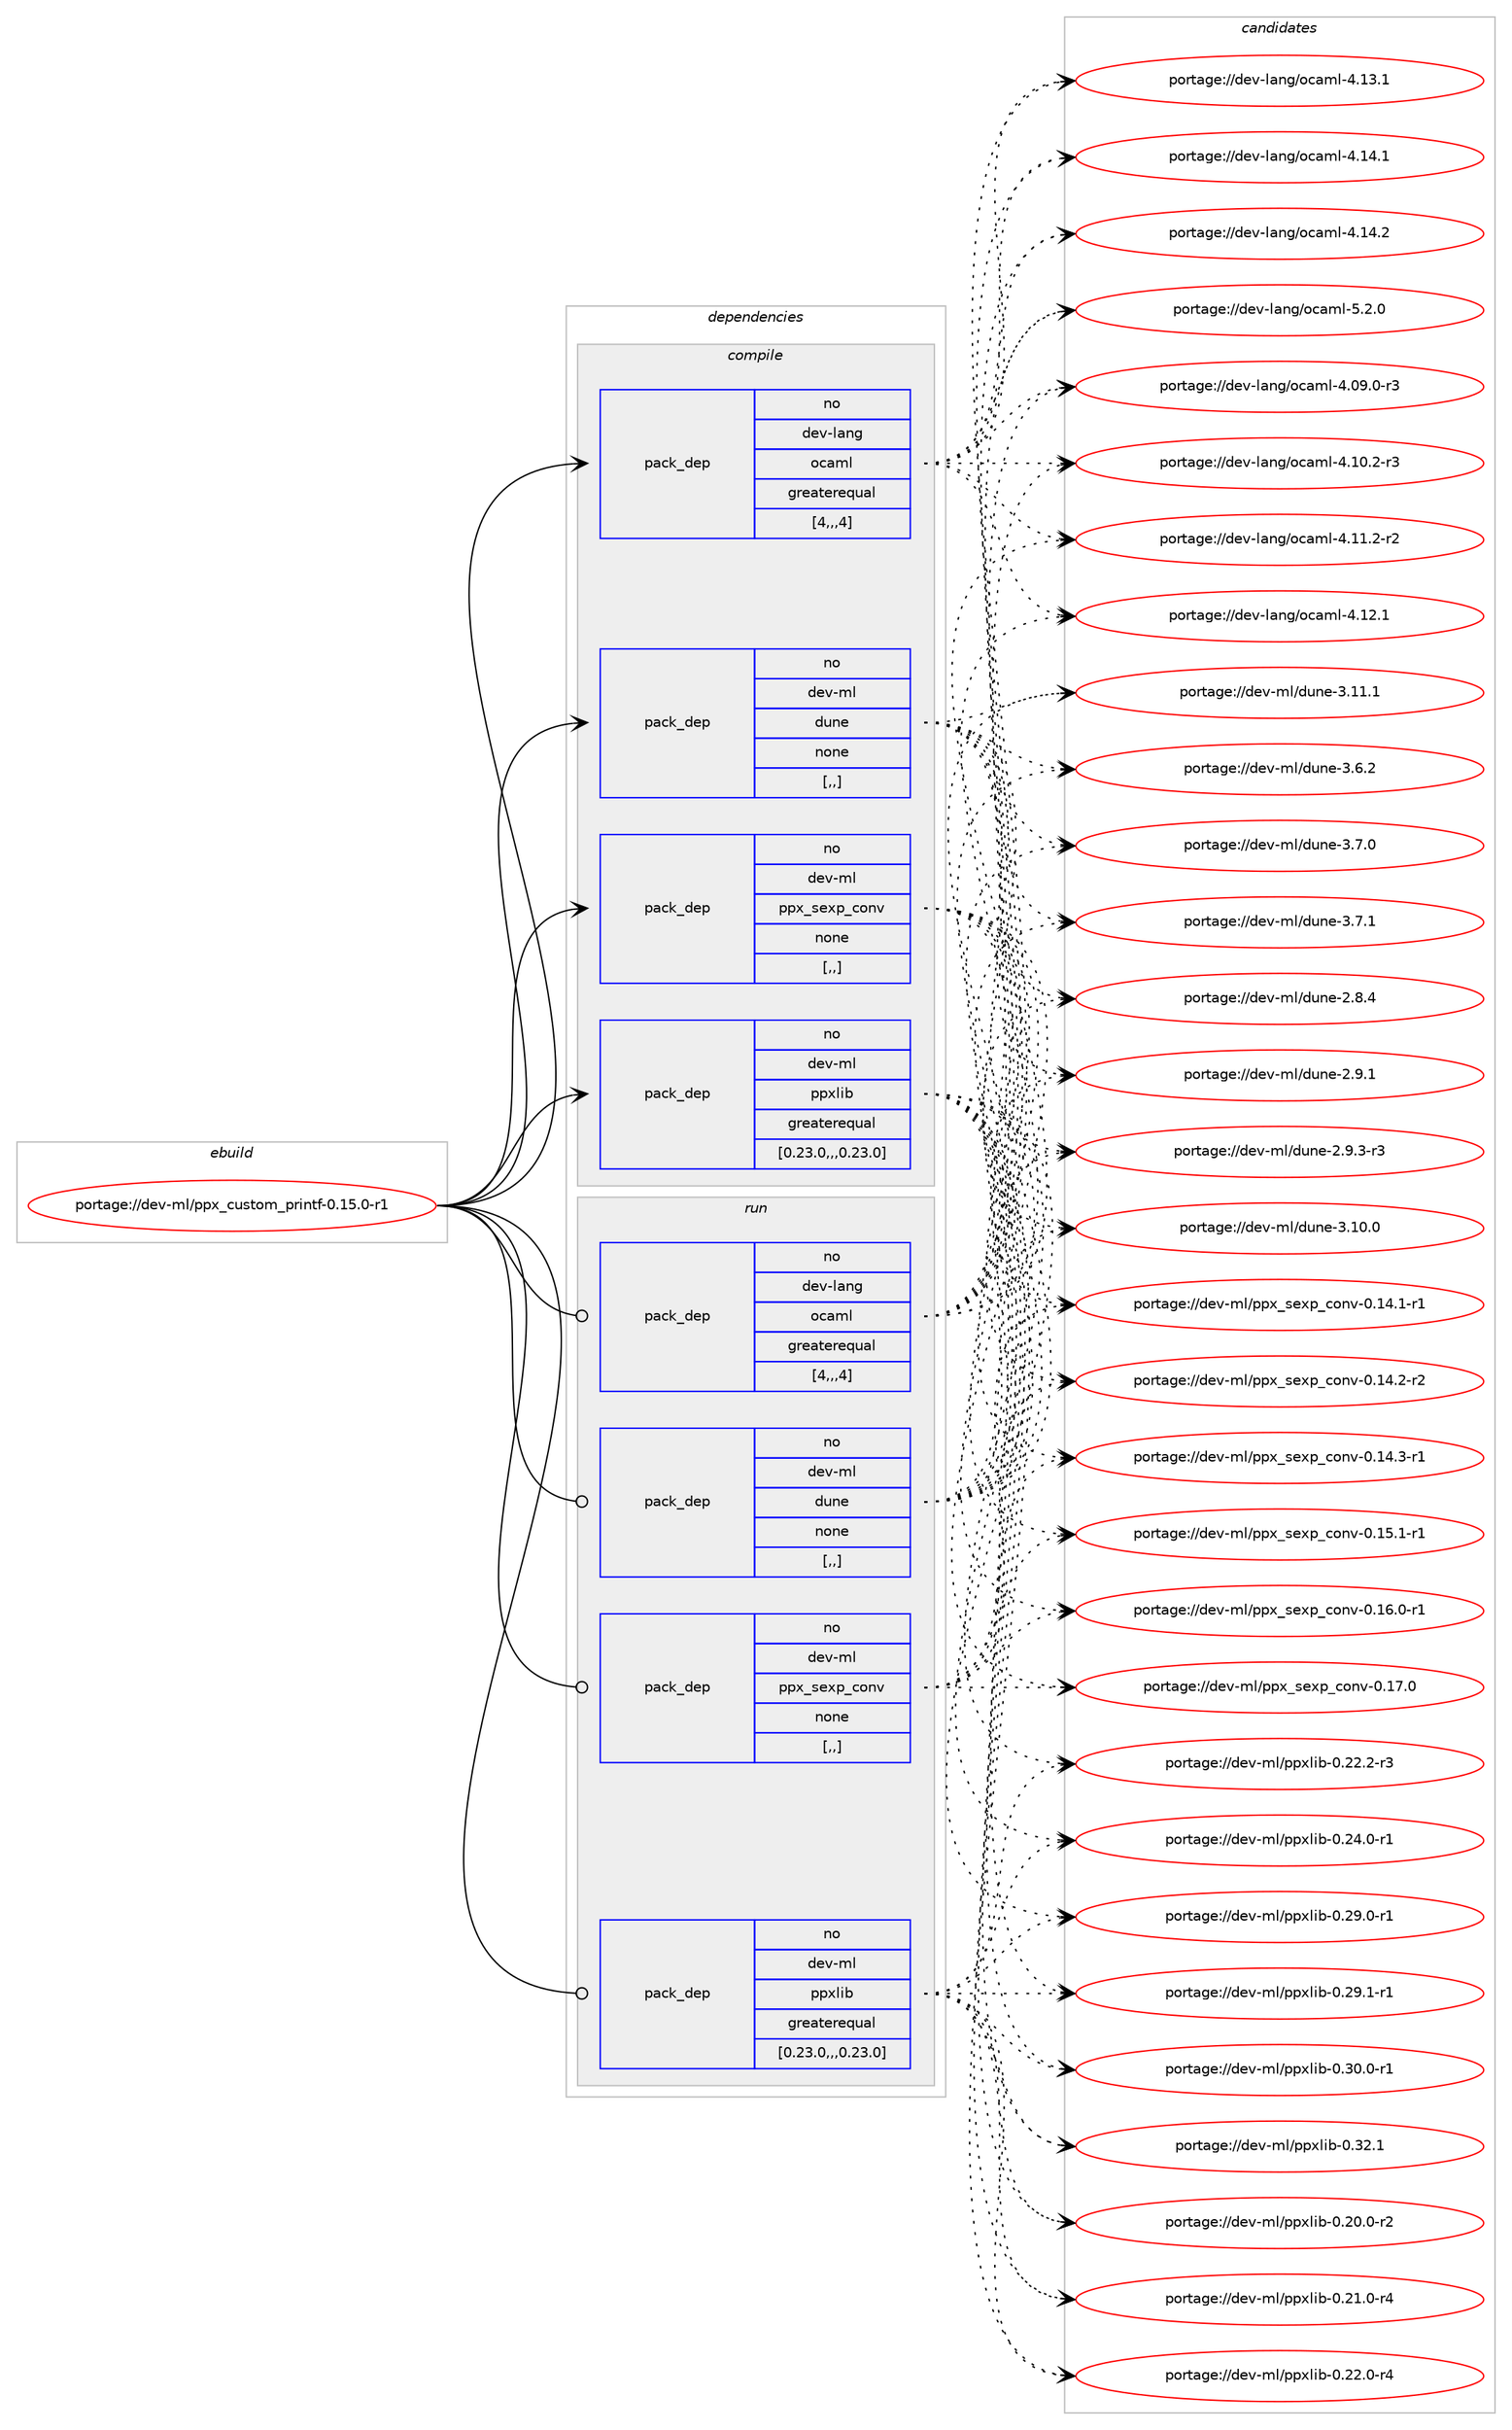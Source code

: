 digraph prolog {

# *************
# Graph options
# *************

newrank=true;
concentrate=true;
compound=true;
graph [rankdir=LR,fontname=Helvetica,fontsize=10,ranksep=1.5];#, ranksep=2.5, nodesep=0.2];
edge  [arrowhead=vee];
node  [fontname=Helvetica,fontsize=10];

# **********
# The ebuild
# **********

subgraph cluster_leftcol {
color=gray;
rank=same;
label=<<i>ebuild</i>>;
id [label="portage://dev-ml/ppx_custom_printf-0.15.0-r1", color=red, width=4, href="../dev-ml/ppx_custom_printf-0.15.0-r1.svg"];
}

# ****************
# The dependencies
# ****************

subgraph cluster_midcol {
color=gray;
label=<<i>dependencies</i>>;
subgraph cluster_compile {
fillcolor="#eeeeee";
style=filled;
label=<<i>compile</i>>;
subgraph pack89241 {
dependency119272 [label=<<TABLE BORDER="0" CELLBORDER="1" CELLSPACING="0" CELLPADDING="4" WIDTH="220"><TR><TD ROWSPAN="6" CELLPADDING="30">pack_dep</TD></TR><TR><TD WIDTH="110">no</TD></TR><TR><TD>dev-lang</TD></TR><TR><TD>ocaml</TD></TR><TR><TD>greaterequal</TD></TR><TR><TD>[4,,,4]</TD></TR></TABLE>>, shape=none, color=blue];
}
id:e -> dependency119272:w [weight=20,style="solid",arrowhead="vee"];
subgraph pack89242 {
dependency119273 [label=<<TABLE BORDER="0" CELLBORDER="1" CELLSPACING="0" CELLPADDING="4" WIDTH="220"><TR><TD ROWSPAN="6" CELLPADDING="30">pack_dep</TD></TR><TR><TD WIDTH="110">no</TD></TR><TR><TD>dev-ml</TD></TR><TR><TD>dune</TD></TR><TR><TD>none</TD></TR><TR><TD>[,,]</TD></TR></TABLE>>, shape=none, color=blue];
}
id:e -> dependency119273:w [weight=20,style="solid",arrowhead="vee"];
subgraph pack89243 {
dependency119274 [label=<<TABLE BORDER="0" CELLBORDER="1" CELLSPACING="0" CELLPADDING="4" WIDTH="220"><TR><TD ROWSPAN="6" CELLPADDING="30">pack_dep</TD></TR><TR><TD WIDTH="110">no</TD></TR><TR><TD>dev-ml</TD></TR><TR><TD>ppx_sexp_conv</TD></TR><TR><TD>none</TD></TR><TR><TD>[,,]</TD></TR></TABLE>>, shape=none, color=blue];
}
id:e -> dependency119274:w [weight=20,style="solid",arrowhead="vee"];
subgraph pack89244 {
dependency119275 [label=<<TABLE BORDER="0" CELLBORDER="1" CELLSPACING="0" CELLPADDING="4" WIDTH="220"><TR><TD ROWSPAN="6" CELLPADDING="30">pack_dep</TD></TR><TR><TD WIDTH="110">no</TD></TR><TR><TD>dev-ml</TD></TR><TR><TD>ppxlib</TD></TR><TR><TD>greaterequal</TD></TR><TR><TD>[0.23.0,,,0.23.0]</TD></TR></TABLE>>, shape=none, color=blue];
}
id:e -> dependency119275:w [weight=20,style="solid",arrowhead="vee"];
}
subgraph cluster_compileandrun {
fillcolor="#eeeeee";
style=filled;
label=<<i>compile and run</i>>;
}
subgraph cluster_run {
fillcolor="#eeeeee";
style=filled;
label=<<i>run</i>>;
subgraph pack89245 {
dependency119276 [label=<<TABLE BORDER="0" CELLBORDER="1" CELLSPACING="0" CELLPADDING="4" WIDTH="220"><TR><TD ROWSPAN="6" CELLPADDING="30">pack_dep</TD></TR><TR><TD WIDTH="110">no</TD></TR><TR><TD>dev-lang</TD></TR><TR><TD>ocaml</TD></TR><TR><TD>greaterequal</TD></TR><TR><TD>[4,,,4]</TD></TR></TABLE>>, shape=none, color=blue];
}
id:e -> dependency119276:w [weight=20,style="solid",arrowhead="odot"];
subgraph pack89246 {
dependency119277 [label=<<TABLE BORDER="0" CELLBORDER="1" CELLSPACING="0" CELLPADDING="4" WIDTH="220"><TR><TD ROWSPAN="6" CELLPADDING="30">pack_dep</TD></TR><TR><TD WIDTH="110">no</TD></TR><TR><TD>dev-ml</TD></TR><TR><TD>dune</TD></TR><TR><TD>none</TD></TR><TR><TD>[,,]</TD></TR></TABLE>>, shape=none, color=blue];
}
id:e -> dependency119277:w [weight=20,style="solid",arrowhead="odot"];
subgraph pack89247 {
dependency119278 [label=<<TABLE BORDER="0" CELLBORDER="1" CELLSPACING="0" CELLPADDING="4" WIDTH="220"><TR><TD ROWSPAN="6" CELLPADDING="30">pack_dep</TD></TR><TR><TD WIDTH="110">no</TD></TR><TR><TD>dev-ml</TD></TR><TR><TD>ppx_sexp_conv</TD></TR><TR><TD>none</TD></TR><TR><TD>[,,]</TD></TR></TABLE>>, shape=none, color=blue];
}
id:e -> dependency119278:w [weight=20,style="solid",arrowhead="odot"];
subgraph pack89248 {
dependency119279 [label=<<TABLE BORDER="0" CELLBORDER="1" CELLSPACING="0" CELLPADDING="4" WIDTH="220"><TR><TD ROWSPAN="6" CELLPADDING="30">pack_dep</TD></TR><TR><TD WIDTH="110">no</TD></TR><TR><TD>dev-ml</TD></TR><TR><TD>ppxlib</TD></TR><TR><TD>greaterequal</TD></TR><TR><TD>[0.23.0,,,0.23.0]</TD></TR></TABLE>>, shape=none, color=blue];
}
id:e -> dependency119279:w [weight=20,style="solid",arrowhead="odot"];
}
}

# **************
# The candidates
# **************

subgraph cluster_choices {
rank=same;
color=gray;
label=<<i>candidates</i>>;

subgraph choice89241 {
color=black;
nodesep=1;
choice1001011184510897110103471119997109108455246485746484511451 [label="portage://dev-lang/ocaml-4.09.0-r3", color=red, width=4,href="../dev-lang/ocaml-4.09.0-r3.svg"];
choice1001011184510897110103471119997109108455246494846504511451 [label="portage://dev-lang/ocaml-4.10.2-r3", color=red, width=4,href="../dev-lang/ocaml-4.10.2-r3.svg"];
choice1001011184510897110103471119997109108455246494946504511450 [label="portage://dev-lang/ocaml-4.11.2-r2", color=red, width=4,href="../dev-lang/ocaml-4.11.2-r2.svg"];
choice100101118451089711010347111999710910845524649504649 [label="portage://dev-lang/ocaml-4.12.1", color=red, width=4,href="../dev-lang/ocaml-4.12.1.svg"];
choice100101118451089711010347111999710910845524649514649 [label="portage://dev-lang/ocaml-4.13.1", color=red, width=4,href="../dev-lang/ocaml-4.13.1.svg"];
choice100101118451089711010347111999710910845524649524649 [label="portage://dev-lang/ocaml-4.14.1", color=red, width=4,href="../dev-lang/ocaml-4.14.1.svg"];
choice100101118451089711010347111999710910845524649524650 [label="portage://dev-lang/ocaml-4.14.2", color=red, width=4,href="../dev-lang/ocaml-4.14.2.svg"];
choice1001011184510897110103471119997109108455346504648 [label="portage://dev-lang/ocaml-5.2.0", color=red, width=4,href="../dev-lang/ocaml-5.2.0.svg"];
dependency119272:e -> choice1001011184510897110103471119997109108455246485746484511451:w [style=dotted,weight="100"];
dependency119272:e -> choice1001011184510897110103471119997109108455246494846504511451:w [style=dotted,weight="100"];
dependency119272:e -> choice1001011184510897110103471119997109108455246494946504511450:w [style=dotted,weight="100"];
dependency119272:e -> choice100101118451089711010347111999710910845524649504649:w [style=dotted,weight="100"];
dependency119272:e -> choice100101118451089711010347111999710910845524649514649:w [style=dotted,weight="100"];
dependency119272:e -> choice100101118451089711010347111999710910845524649524649:w [style=dotted,weight="100"];
dependency119272:e -> choice100101118451089711010347111999710910845524649524650:w [style=dotted,weight="100"];
dependency119272:e -> choice1001011184510897110103471119997109108455346504648:w [style=dotted,weight="100"];
}
subgraph choice89242 {
color=black;
nodesep=1;
choice1001011184510910847100117110101455046564652 [label="portage://dev-ml/dune-2.8.4", color=red, width=4,href="../dev-ml/dune-2.8.4.svg"];
choice1001011184510910847100117110101455046574649 [label="portage://dev-ml/dune-2.9.1", color=red, width=4,href="../dev-ml/dune-2.9.1.svg"];
choice10010111845109108471001171101014550465746514511451 [label="portage://dev-ml/dune-2.9.3-r3", color=red, width=4,href="../dev-ml/dune-2.9.3-r3.svg"];
choice100101118451091084710011711010145514649484648 [label="portage://dev-ml/dune-3.10.0", color=red, width=4,href="../dev-ml/dune-3.10.0.svg"];
choice100101118451091084710011711010145514649494649 [label="portage://dev-ml/dune-3.11.1", color=red, width=4,href="../dev-ml/dune-3.11.1.svg"];
choice1001011184510910847100117110101455146544650 [label="portage://dev-ml/dune-3.6.2", color=red, width=4,href="../dev-ml/dune-3.6.2.svg"];
choice1001011184510910847100117110101455146554648 [label="portage://dev-ml/dune-3.7.0", color=red, width=4,href="../dev-ml/dune-3.7.0.svg"];
choice1001011184510910847100117110101455146554649 [label="portage://dev-ml/dune-3.7.1", color=red, width=4,href="../dev-ml/dune-3.7.1.svg"];
dependency119273:e -> choice1001011184510910847100117110101455046564652:w [style=dotted,weight="100"];
dependency119273:e -> choice1001011184510910847100117110101455046574649:w [style=dotted,weight="100"];
dependency119273:e -> choice10010111845109108471001171101014550465746514511451:w [style=dotted,weight="100"];
dependency119273:e -> choice100101118451091084710011711010145514649484648:w [style=dotted,weight="100"];
dependency119273:e -> choice100101118451091084710011711010145514649494649:w [style=dotted,weight="100"];
dependency119273:e -> choice1001011184510910847100117110101455146544650:w [style=dotted,weight="100"];
dependency119273:e -> choice1001011184510910847100117110101455146554648:w [style=dotted,weight="100"];
dependency119273:e -> choice1001011184510910847100117110101455146554649:w [style=dotted,weight="100"];
}
subgraph choice89243 {
color=black;
nodesep=1;
choice1001011184510910847112112120951151011201129599111110118454846495246494511449 [label="portage://dev-ml/ppx_sexp_conv-0.14.1-r1", color=red, width=4,href="../dev-ml/ppx_sexp_conv-0.14.1-r1.svg"];
choice1001011184510910847112112120951151011201129599111110118454846495246504511450 [label="portage://dev-ml/ppx_sexp_conv-0.14.2-r2", color=red, width=4,href="../dev-ml/ppx_sexp_conv-0.14.2-r2.svg"];
choice1001011184510910847112112120951151011201129599111110118454846495246514511449 [label="portage://dev-ml/ppx_sexp_conv-0.14.3-r1", color=red, width=4,href="../dev-ml/ppx_sexp_conv-0.14.3-r1.svg"];
choice1001011184510910847112112120951151011201129599111110118454846495346494511449 [label="portage://dev-ml/ppx_sexp_conv-0.15.1-r1", color=red, width=4,href="../dev-ml/ppx_sexp_conv-0.15.1-r1.svg"];
choice1001011184510910847112112120951151011201129599111110118454846495446484511449 [label="portage://dev-ml/ppx_sexp_conv-0.16.0-r1", color=red, width=4,href="../dev-ml/ppx_sexp_conv-0.16.0-r1.svg"];
choice100101118451091084711211212095115101120112959911111011845484649554648 [label="portage://dev-ml/ppx_sexp_conv-0.17.0", color=red, width=4,href="../dev-ml/ppx_sexp_conv-0.17.0.svg"];
dependency119274:e -> choice1001011184510910847112112120951151011201129599111110118454846495246494511449:w [style=dotted,weight="100"];
dependency119274:e -> choice1001011184510910847112112120951151011201129599111110118454846495246504511450:w [style=dotted,weight="100"];
dependency119274:e -> choice1001011184510910847112112120951151011201129599111110118454846495246514511449:w [style=dotted,weight="100"];
dependency119274:e -> choice1001011184510910847112112120951151011201129599111110118454846495346494511449:w [style=dotted,weight="100"];
dependency119274:e -> choice1001011184510910847112112120951151011201129599111110118454846495446484511449:w [style=dotted,weight="100"];
dependency119274:e -> choice100101118451091084711211212095115101120112959911111011845484649554648:w [style=dotted,weight="100"];
}
subgraph choice89244 {
color=black;
nodesep=1;
choice100101118451091084711211212010810598454846504846484511450 [label="portage://dev-ml/ppxlib-0.20.0-r2", color=red, width=4,href="../dev-ml/ppxlib-0.20.0-r2.svg"];
choice100101118451091084711211212010810598454846504946484511452 [label="portage://dev-ml/ppxlib-0.21.0-r4", color=red, width=4,href="../dev-ml/ppxlib-0.21.0-r4.svg"];
choice100101118451091084711211212010810598454846505046484511452 [label="portage://dev-ml/ppxlib-0.22.0-r4", color=red, width=4,href="../dev-ml/ppxlib-0.22.0-r4.svg"];
choice100101118451091084711211212010810598454846505046504511451 [label="portage://dev-ml/ppxlib-0.22.2-r3", color=red, width=4,href="../dev-ml/ppxlib-0.22.2-r3.svg"];
choice100101118451091084711211212010810598454846505246484511449 [label="portage://dev-ml/ppxlib-0.24.0-r1", color=red, width=4,href="../dev-ml/ppxlib-0.24.0-r1.svg"];
choice100101118451091084711211212010810598454846505746484511449 [label="portage://dev-ml/ppxlib-0.29.0-r1", color=red, width=4,href="../dev-ml/ppxlib-0.29.0-r1.svg"];
choice100101118451091084711211212010810598454846505746494511449 [label="portage://dev-ml/ppxlib-0.29.1-r1", color=red, width=4,href="../dev-ml/ppxlib-0.29.1-r1.svg"];
choice100101118451091084711211212010810598454846514846484511449 [label="portage://dev-ml/ppxlib-0.30.0-r1", color=red, width=4,href="../dev-ml/ppxlib-0.30.0-r1.svg"];
choice10010111845109108471121121201081059845484651504649 [label="portage://dev-ml/ppxlib-0.32.1", color=red, width=4,href="../dev-ml/ppxlib-0.32.1.svg"];
dependency119275:e -> choice100101118451091084711211212010810598454846504846484511450:w [style=dotted,weight="100"];
dependency119275:e -> choice100101118451091084711211212010810598454846504946484511452:w [style=dotted,weight="100"];
dependency119275:e -> choice100101118451091084711211212010810598454846505046484511452:w [style=dotted,weight="100"];
dependency119275:e -> choice100101118451091084711211212010810598454846505046504511451:w [style=dotted,weight="100"];
dependency119275:e -> choice100101118451091084711211212010810598454846505246484511449:w [style=dotted,weight="100"];
dependency119275:e -> choice100101118451091084711211212010810598454846505746484511449:w [style=dotted,weight="100"];
dependency119275:e -> choice100101118451091084711211212010810598454846505746494511449:w [style=dotted,weight="100"];
dependency119275:e -> choice100101118451091084711211212010810598454846514846484511449:w [style=dotted,weight="100"];
dependency119275:e -> choice10010111845109108471121121201081059845484651504649:w [style=dotted,weight="100"];
}
subgraph choice89245 {
color=black;
nodesep=1;
choice1001011184510897110103471119997109108455246485746484511451 [label="portage://dev-lang/ocaml-4.09.0-r3", color=red, width=4,href="../dev-lang/ocaml-4.09.0-r3.svg"];
choice1001011184510897110103471119997109108455246494846504511451 [label="portage://dev-lang/ocaml-4.10.2-r3", color=red, width=4,href="../dev-lang/ocaml-4.10.2-r3.svg"];
choice1001011184510897110103471119997109108455246494946504511450 [label="portage://dev-lang/ocaml-4.11.2-r2", color=red, width=4,href="../dev-lang/ocaml-4.11.2-r2.svg"];
choice100101118451089711010347111999710910845524649504649 [label="portage://dev-lang/ocaml-4.12.1", color=red, width=4,href="../dev-lang/ocaml-4.12.1.svg"];
choice100101118451089711010347111999710910845524649514649 [label="portage://dev-lang/ocaml-4.13.1", color=red, width=4,href="../dev-lang/ocaml-4.13.1.svg"];
choice100101118451089711010347111999710910845524649524649 [label="portage://dev-lang/ocaml-4.14.1", color=red, width=4,href="../dev-lang/ocaml-4.14.1.svg"];
choice100101118451089711010347111999710910845524649524650 [label="portage://dev-lang/ocaml-4.14.2", color=red, width=4,href="../dev-lang/ocaml-4.14.2.svg"];
choice1001011184510897110103471119997109108455346504648 [label="portage://dev-lang/ocaml-5.2.0", color=red, width=4,href="../dev-lang/ocaml-5.2.0.svg"];
dependency119276:e -> choice1001011184510897110103471119997109108455246485746484511451:w [style=dotted,weight="100"];
dependency119276:e -> choice1001011184510897110103471119997109108455246494846504511451:w [style=dotted,weight="100"];
dependency119276:e -> choice1001011184510897110103471119997109108455246494946504511450:w [style=dotted,weight="100"];
dependency119276:e -> choice100101118451089711010347111999710910845524649504649:w [style=dotted,weight="100"];
dependency119276:e -> choice100101118451089711010347111999710910845524649514649:w [style=dotted,weight="100"];
dependency119276:e -> choice100101118451089711010347111999710910845524649524649:w [style=dotted,weight="100"];
dependency119276:e -> choice100101118451089711010347111999710910845524649524650:w [style=dotted,weight="100"];
dependency119276:e -> choice1001011184510897110103471119997109108455346504648:w [style=dotted,weight="100"];
}
subgraph choice89246 {
color=black;
nodesep=1;
choice1001011184510910847100117110101455046564652 [label="portage://dev-ml/dune-2.8.4", color=red, width=4,href="../dev-ml/dune-2.8.4.svg"];
choice1001011184510910847100117110101455046574649 [label="portage://dev-ml/dune-2.9.1", color=red, width=4,href="../dev-ml/dune-2.9.1.svg"];
choice10010111845109108471001171101014550465746514511451 [label="portage://dev-ml/dune-2.9.3-r3", color=red, width=4,href="../dev-ml/dune-2.9.3-r3.svg"];
choice100101118451091084710011711010145514649484648 [label="portage://dev-ml/dune-3.10.0", color=red, width=4,href="../dev-ml/dune-3.10.0.svg"];
choice100101118451091084710011711010145514649494649 [label="portage://dev-ml/dune-3.11.1", color=red, width=4,href="../dev-ml/dune-3.11.1.svg"];
choice1001011184510910847100117110101455146544650 [label="portage://dev-ml/dune-3.6.2", color=red, width=4,href="../dev-ml/dune-3.6.2.svg"];
choice1001011184510910847100117110101455146554648 [label="portage://dev-ml/dune-3.7.0", color=red, width=4,href="../dev-ml/dune-3.7.0.svg"];
choice1001011184510910847100117110101455146554649 [label="portage://dev-ml/dune-3.7.1", color=red, width=4,href="../dev-ml/dune-3.7.1.svg"];
dependency119277:e -> choice1001011184510910847100117110101455046564652:w [style=dotted,weight="100"];
dependency119277:e -> choice1001011184510910847100117110101455046574649:w [style=dotted,weight="100"];
dependency119277:e -> choice10010111845109108471001171101014550465746514511451:w [style=dotted,weight="100"];
dependency119277:e -> choice100101118451091084710011711010145514649484648:w [style=dotted,weight="100"];
dependency119277:e -> choice100101118451091084710011711010145514649494649:w [style=dotted,weight="100"];
dependency119277:e -> choice1001011184510910847100117110101455146544650:w [style=dotted,weight="100"];
dependency119277:e -> choice1001011184510910847100117110101455146554648:w [style=dotted,weight="100"];
dependency119277:e -> choice1001011184510910847100117110101455146554649:w [style=dotted,weight="100"];
}
subgraph choice89247 {
color=black;
nodesep=1;
choice1001011184510910847112112120951151011201129599111110118454846495246494511449 [label="portage://dev-ml/ppx_sexp_conv-0.14.1-r1", color=red, width=4,href="../dev-ml/ppx_sexp_conv-0.14.1-r1.svg"];
choice1001011184510910847112112120951151011201129599111110118454846495246504511450 [label="portage://dev-ml/ppx_sexp_conv-0.14.2-r2", color=red, width=4,href="../dev-ml/ppx_sexp_conv-0.14.2-r2.svg"];
choice1001011184510910847112112120951151011201129599111110118454846495246514511449 [label="portage://dev-ml/ppx_sexp_conv-0.14.3-r1", color=red, width=4,href="../dev-ml/ppx_sexp_conv-0.14.3-r1.svg"];
choice1001011184510910847112112120951151011201129599111110118454846495346494511449 [label="portage://dev-ml/ppx_sexp_conv-0.15.1-r1", color=red, width=4,href="../dev-ml/ppx_sexp_conv-0.15.1-r1.svg"];
choice1001011184510910847112112120951151011201129599111110118454846495446484511449 [label="portage://dev-ml/ppx_sexp_conv-0.16.0-r1", color=red, width=4,href="../dev-ml/ppx_sexp_conv-0.16.0-r1.svg"];
choice100101118451091084711211212095115101120112959911111011845484649554648 [label="portage://dev-ml/ppx_sexp_conv-0.17.0", color=red, width=4,href="../dev-ml/ppx_sexp_conv-0.17.0.svg"];
dependency119278:e -> choice1001011184510910847112112120951151011201129599111110118454846495246494511449:w [style=dotted,weight="100"];
dependency119278:e -> choice1001011184510910847112112120951151011201129599111110118454846495246504511450:w [style=dotted,weight="100"];
dependency119278:e -> choice1001011184510910847112112120951151011201129599111110118454846495246514511449:w [style=dotted,weight="100"];
dependency119278:e -> choice1001011184510910847112112120951151011201129599111110118454846495346494511449:w [style=dotted,weight="100"];
dependency119278:e -> choice1001011184510910847112112120951151011201129599111110118454846495446484511449:w [style=dotted,weight="100"];
dependency119278:e -> choice100101118451091084711211212095115101120112959911111011845484649554648:w [style=dotted,weight="100"];
}
subgraph choice89248 {
color=black;
nodesep=1;
choice100101118451091084711211212010810598454846504846484511450 [label="portage://dev-ml/ppxlib-0.20.0-r2", color=red, width=4,href="../dev-ml/ppxlib-0.20.0-r2.svg"];
choice100101118451091084711211212010810598454846504946484511452 [label="portage://dev-ml/ppxlib-0.21.0-r4", color=red, width=4,href="../dev-ml/ppxlib-0.21.0-r4.svg"];
choice100101118451091084711211212010810598454846505046484511452 [label="portage://dev-ml/ppxlib-0.22.0-r4", color=red, width=4,href="../dev-ml/ppxlib-0.22.0-r4.svg"];
choice100101118451091084711211212010810598454846505046504511451 [label="portage://dev-ml/ppxlib-0.22.2-r3", color=red, width=4,href="../dev-ml/ppxlib-0.22.2-r3.svg"];
choice100101118451091084711211212010810598454846505246484511449 [label="portage://dev-ml/ppxlib-0.24.0-r1", color=red, width=4,href="../dev-ml/ppxlib-0.24.0-r1.svg"];
choice100101118451091084711211212010810598454846505746484511449 [label="portage://dev-ml/ppxlib-0.29.0-r1", color=red, width=4,href="../dev-ml/ppxlib-0.29.0-r1.svg"];
choice100101118451091084711211212010810598454846505746494511449 [label="portage://dev-ml/ppxlib-0.29.1-r1", color=red, width=4,href="../dev-ml/ppxlib-0.29.1-r1.svg"];
choice100101118451091084711211212010810598454846514846484511449 [label="portage://dev-ml/ppxlib-0.30.0-r1", color=red, width=4,href="../dev-ml/ppxlib-0.30.0-r1.svg"];
choice10010111845109108471121121201081059845484651504649 [label="portage://dev-ml/ppxlib-0.32.1", color=red, width=4,href="../dev-ml/ppxlib-0.32.1.svg"];
dependency119279:e -> choice100101118451091084711211212010810598454846504846484511450:w [style=dotted,weight="100"];
dependency119279:e -> choice100101118451091084711211212010810598454846504946484511452:w [style=dotted,weight="100"];
dependency119279:e -> choice100101118451091084711211212010810598454846505046484511452:w [style=dotted,weight="100"];
dependency119279:e -> choice100101118451091084711211212010810598454846505046504511451:w [style=dotted,weight="100"];
dependency119279:e -> choice100101118451091084711211212010810598454846505246484511449:w [style=dotted,weight="100"];
dependency119279:e -> choice100101118451091084711211212010810598454846505746484511449:w [style=dotted,weight="100"];
dependency119279:e -> choice100101118451091084711211212010810598454846505746494511449:w [style=dotted,weight="100"];
dependency119279:e -> choice100101118451091084711211212010810598454846514846484511449:w [style=dotted,weight="100"];
dependency119279:e -> choice10010111845109108471121121201081059845484651504649:w [style=dotted,weight="100"];
}
}

}
